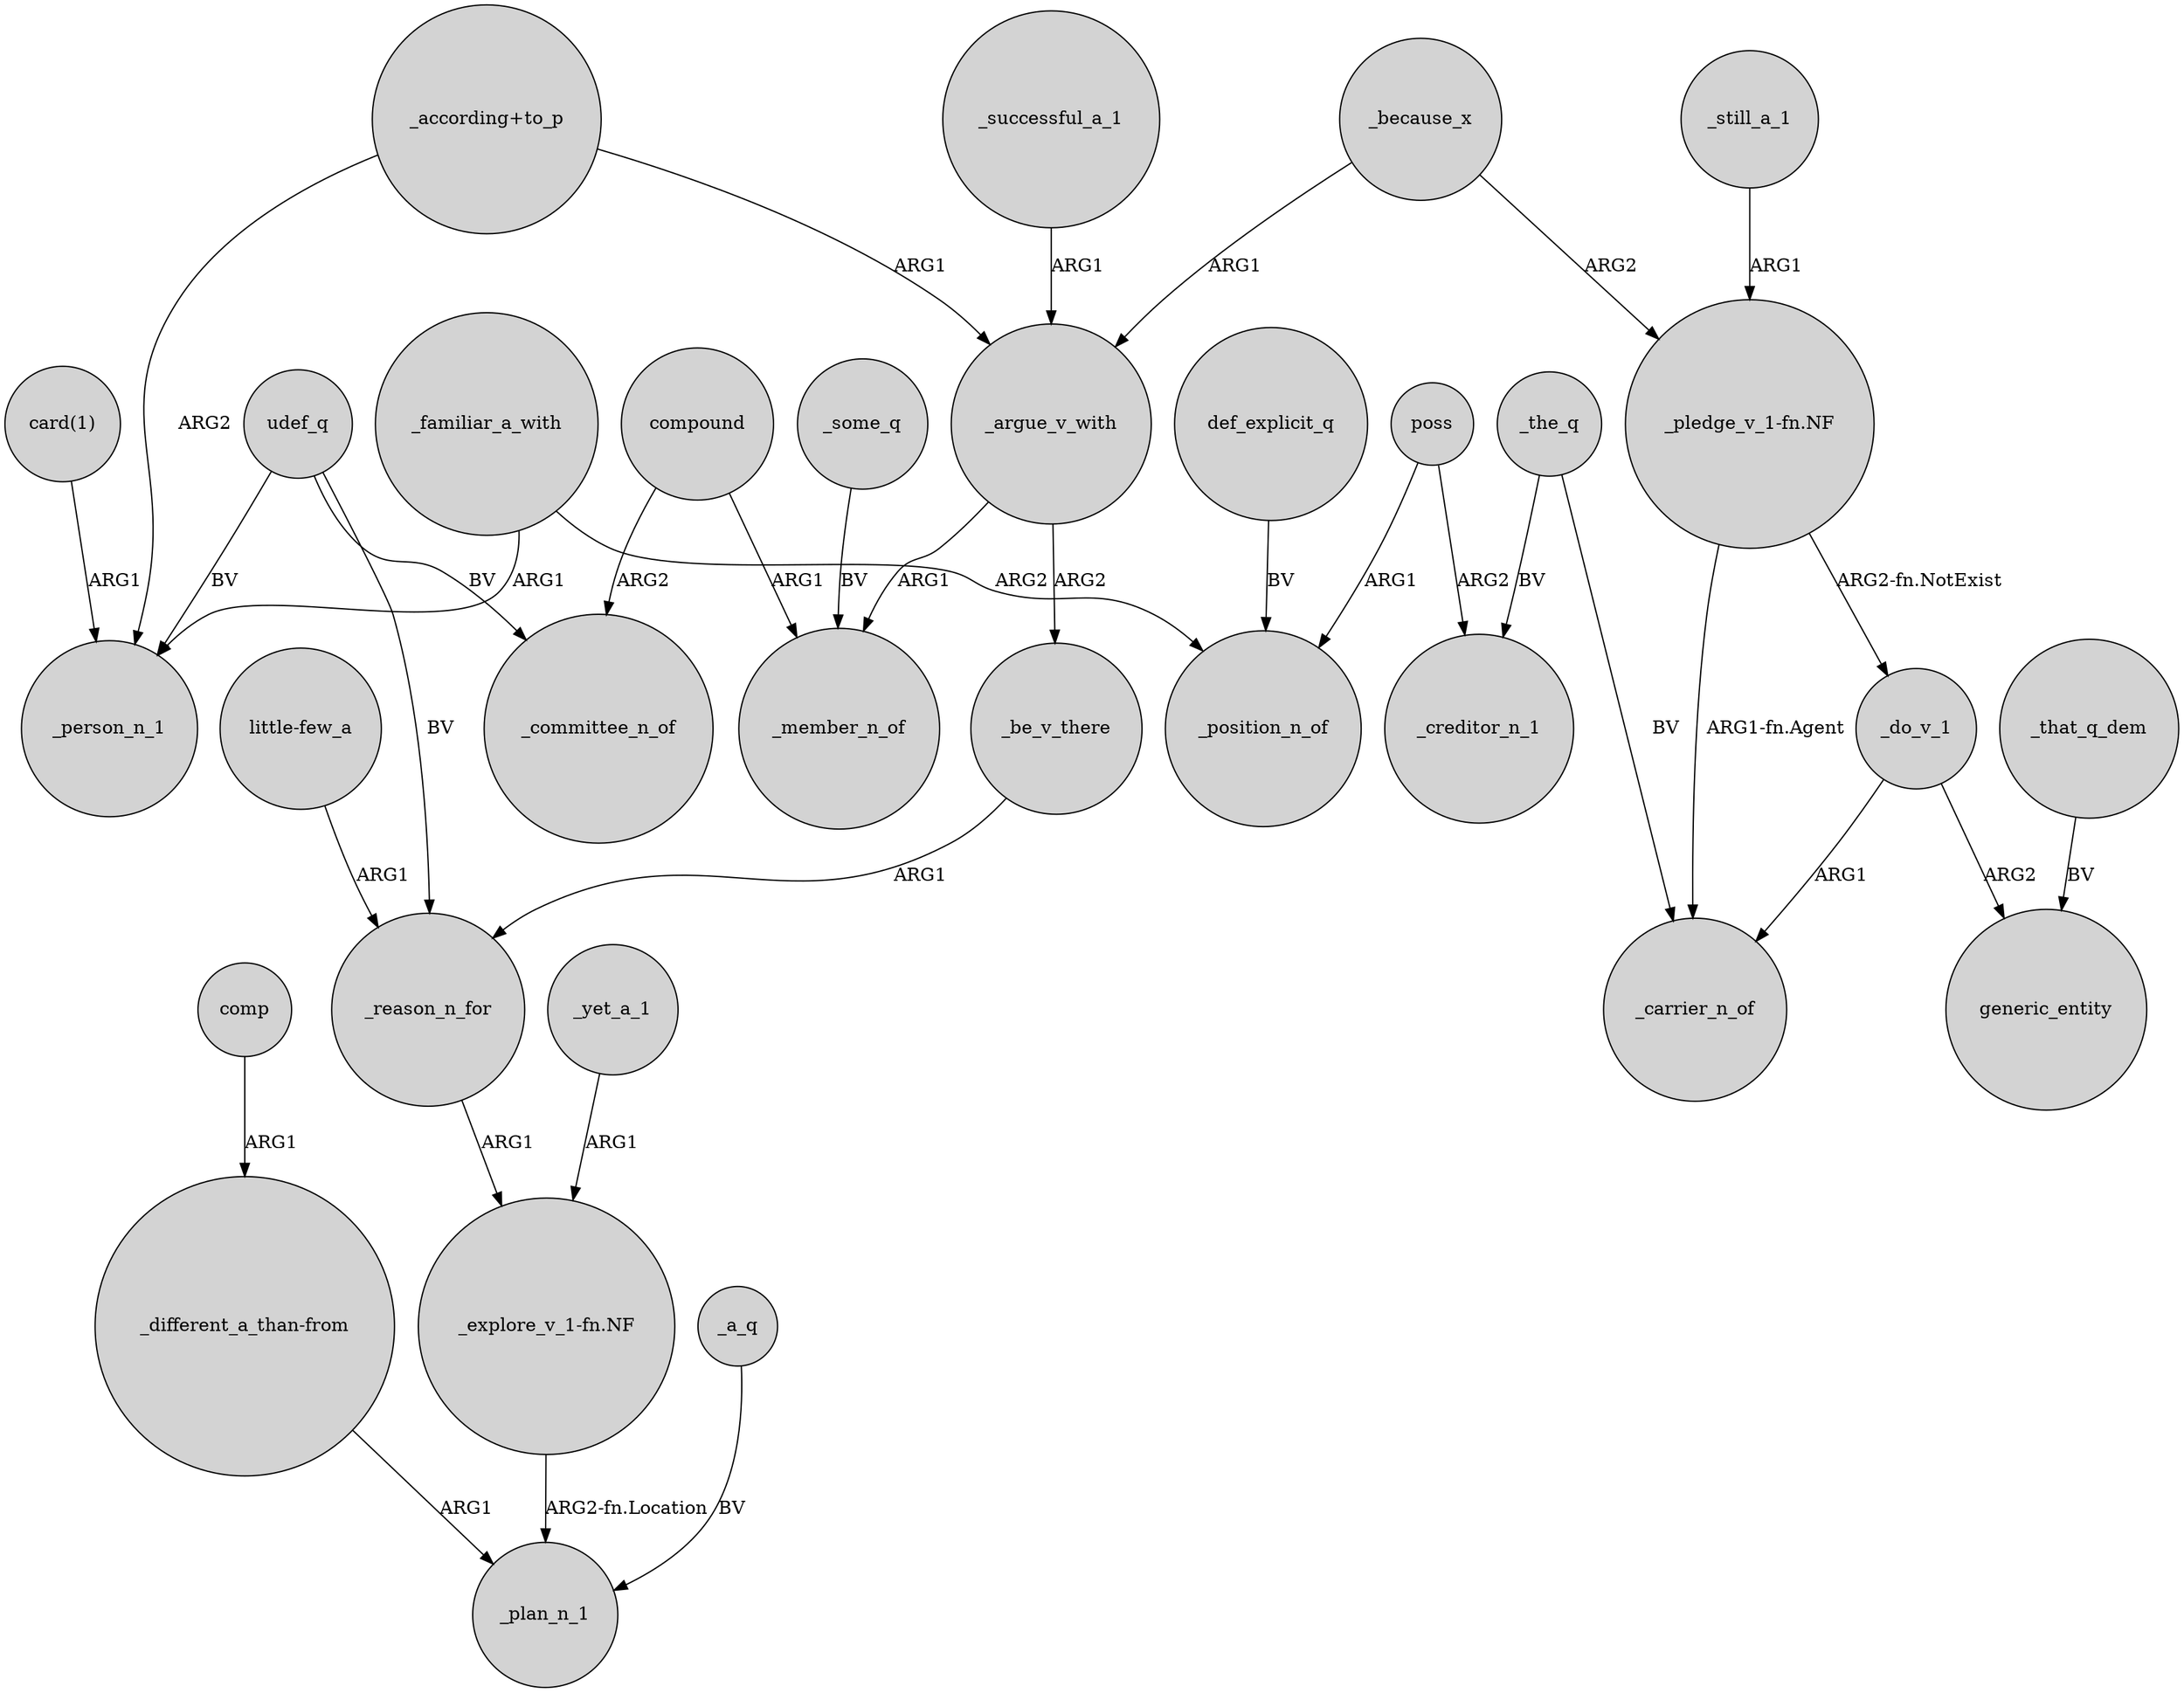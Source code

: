 digraph {
	node [shape=circle style=filled]
	"_different_a_than-from" -> _plan_n_1 [label=ARG1]
	"_pledge_v_1-fn.NF" -> _do_v_1 [label="ARG2-fn.NotExist"]
	_do_v_1 -> _carrier_n_of [label=ARG1]
	_the_q -> _carrier_n_of [label=BV]
	_be_v_there -> _reason_n_for [label=ARG1]
	_some_q -> _member_n_of [label=BV]
	udef_q -> _reason_n_for [label=BV]
	_that_q_dem -> generic_entity [label=BV]
	"_pledge_v_1-fn.NF" -> _carrier_n_of [label="ARG1-fn.Agent"]
	_because_x -> "_pledge_v_1-fn.NF" [label=ARG2]
	_familiar_a_with -> _position_n_of [label=ARG2]
	_argue_v_with -> _member_n_of [label=ARG1]
	_argue_v_with -> _be_v_there [label=ARG2]
	_yet_a_1 -> "_explore_v_1-fn.NF" [label=ARG1]
	"card(1)" -> _person_n_1 [label=ARG1]
	udef_q -> _committee_n_of [label=BV]
	"_according+to_p" -> _argue_v_with [label=ARG1]
	_familiar_a_with -> _person_n_1 [label=ARG1]
	_the_q -> _creditor_n_1 [label=BV]
	poss -> _creditor_n_1 [label=ARG2]
	_do_v_1 -> generic_entity [label=ARG2]
	def_explicit_q -> _position_n_of [label=BV]
	"_explore_v_1-fn.NF" -> _plan_n_1 [label="ARG2-fn.Location"]
	"_according+to_p" -> _person_n_1 [label=ARG2]
	_successful_a_1 -> _argue_v_with [label=ARG1]
	"little-few_a" -> _reason_n_for [label=ARG1]
	_still_a_1 -> "_pledge_v_1-fn.NF" [label=ARG1]
	udef_q -> _person_n_1 [label=BV]
	compound -> _committee_n_of [label=ARG2]
	comp -> "_different_a_than-from" [label=ARG1]
	poss -> _position_n_of [label=ARG1]
	_reason_n_for -> "_explore_v_1-fn.NF" [label=ARG1]
	_because_x -> _argue_v_with [label=ARG1]
	_a_q -> _plan_n_1 [label=BV]
	compound -> _member_n_of [label=ARG1]
}

